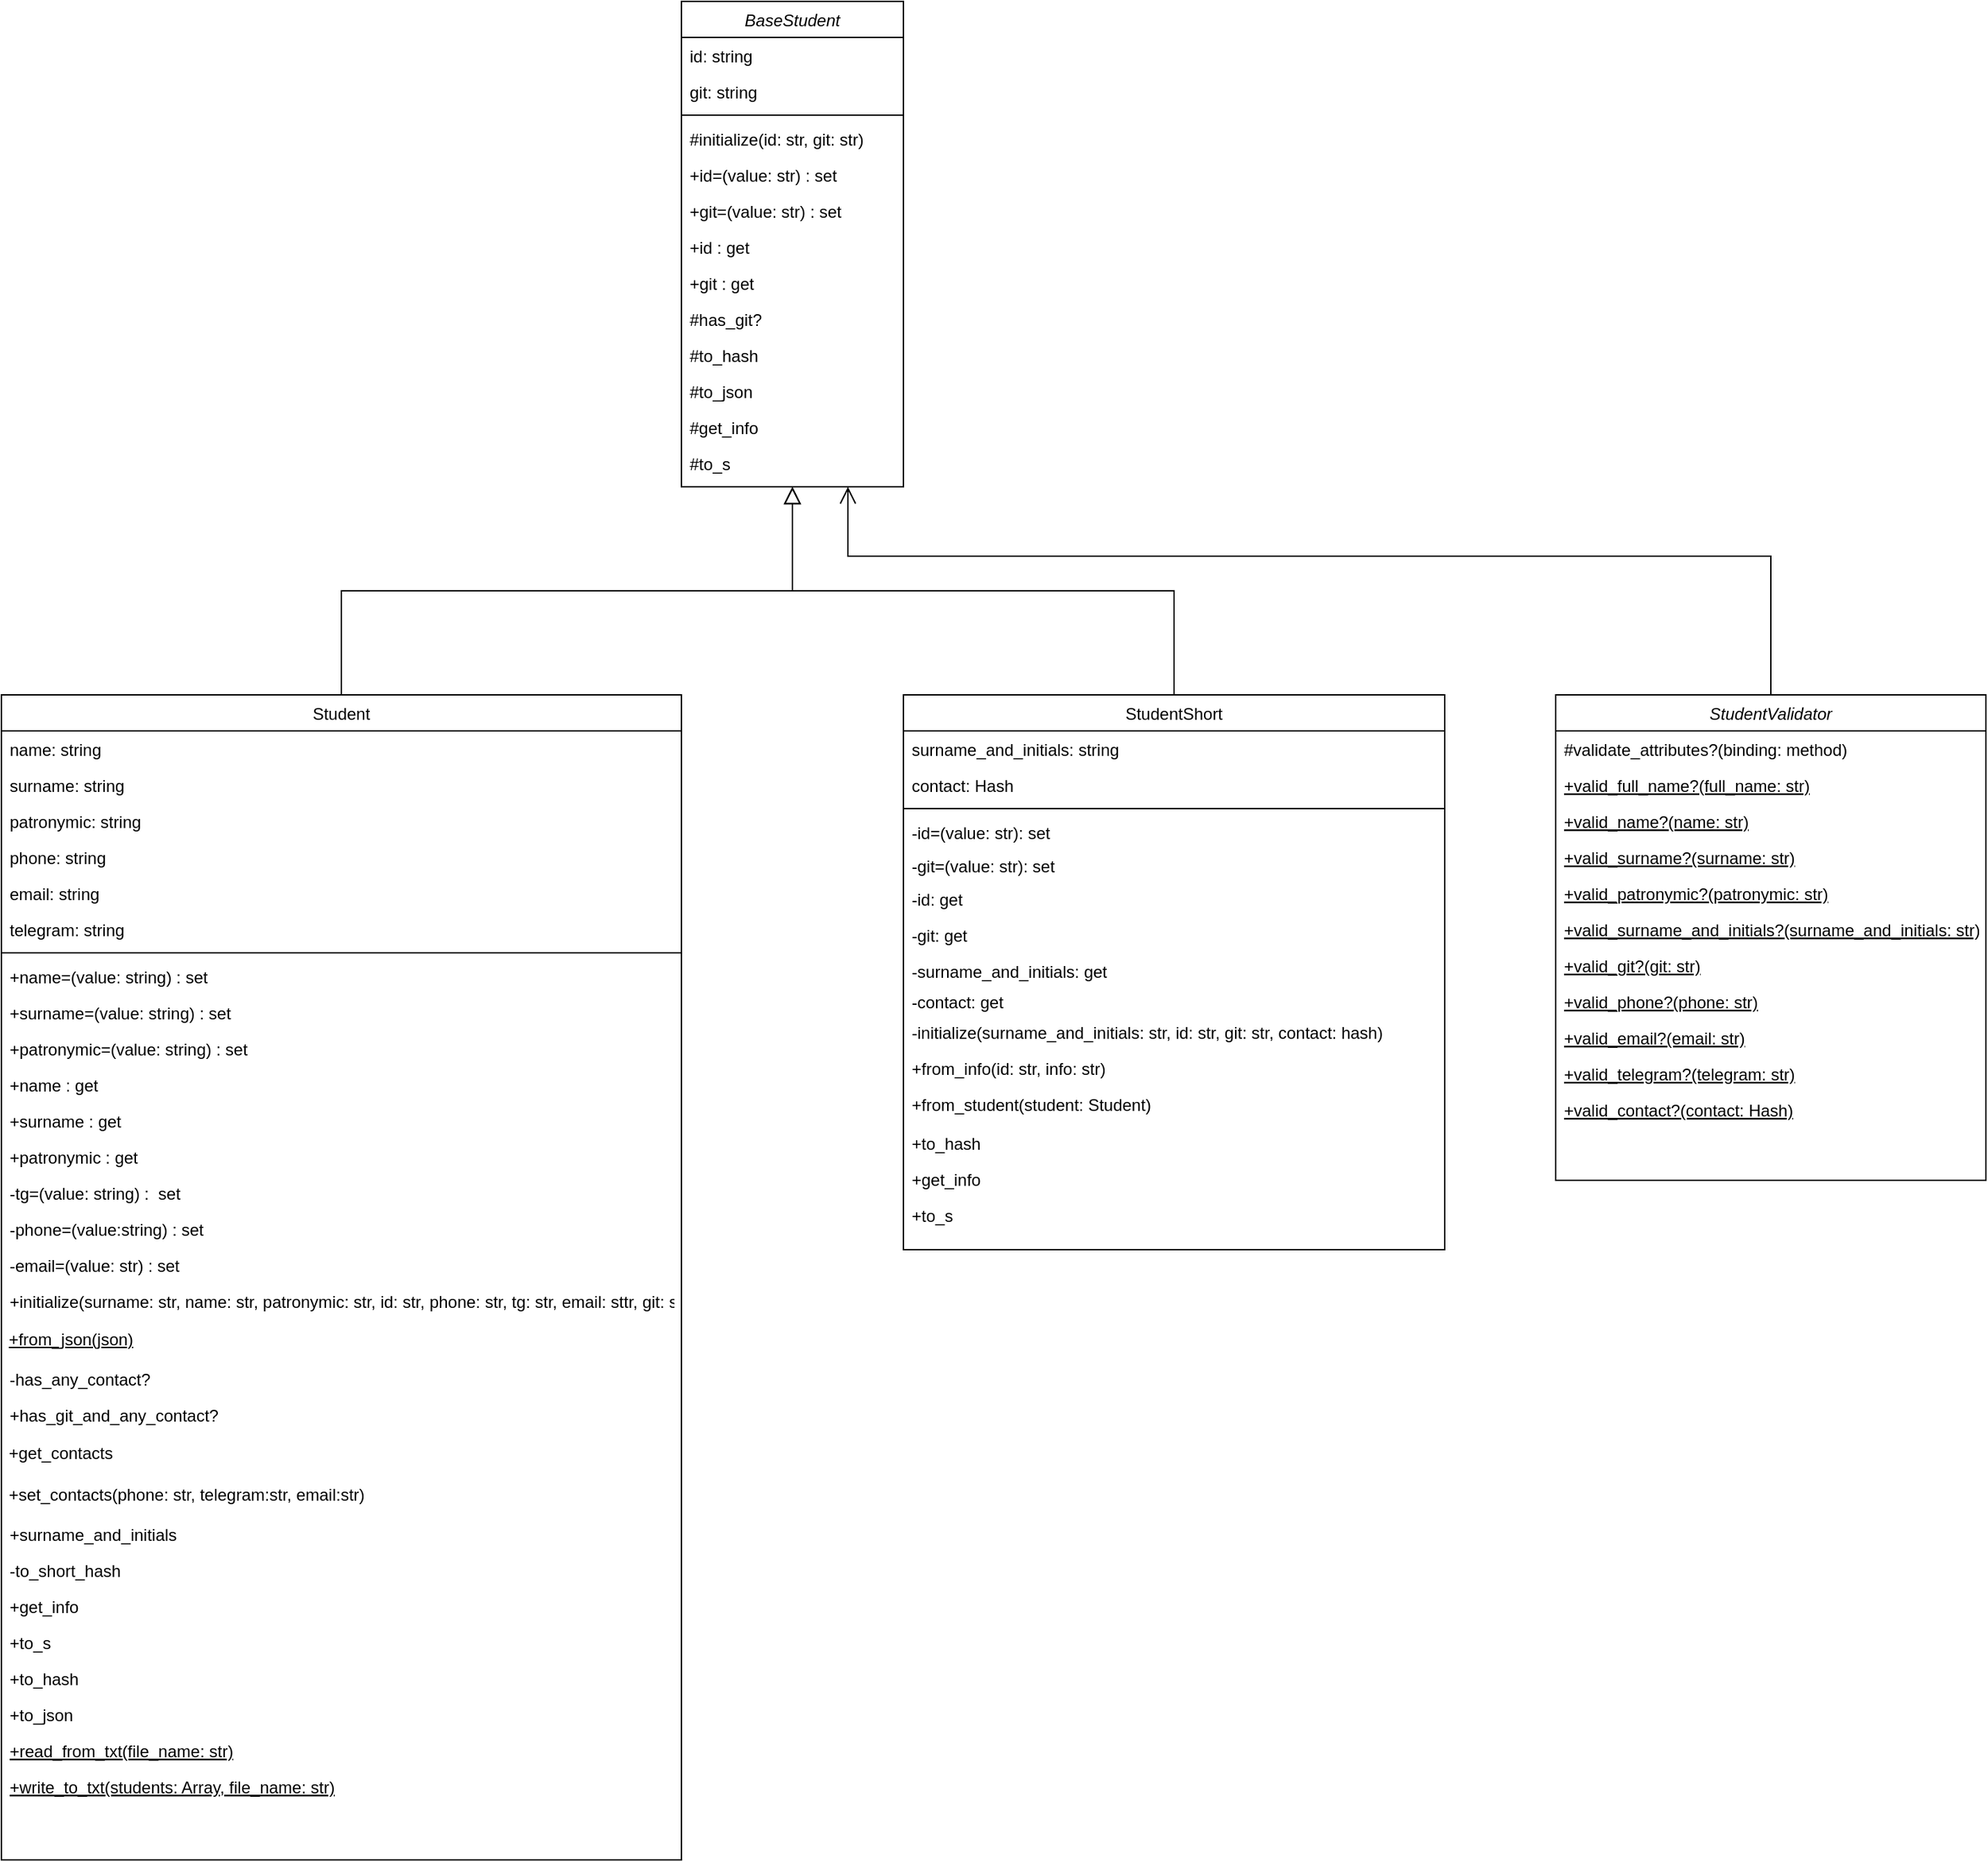 <mxfile version="24.8.3">
  <diagram id="C5RBs43oDa-KdzZeNtuy" name="Page-1">
    <mxGraphModel dx="1062" dy="1777" grid="1" gridSize="10" guides="1" tooltips="1" connect="1" arrows="1" fold="1" page="1" pageScale="1" pageWidth="827" pageHeight="1169" math="0" shadow="0">
      <root>
        <mxCell id="WIyWlLk6GJQsqaUBKTNV-0" />
        <mxCell id="WIyWlLk6GJQsqaUBKTNV-1" parent="WIyWlLk6GJQsqaUBKTNV-0" />
        <mxCell id="zkfFHV4jXpPFQw0GAbJ--0" value="BaseStudent" style="swimlane;fontStyle=2;align=center;verticalAlign=top;childLayout=stackLayout;horizontal=1;startSize=26;horizontalStack=0;resizeParent=1;resizeLast=0;collapsible=1;marginBottom=0;rounded=0;shadow=0;strokeWidth=1;" parent="WIyWlLk6GJQsqaUBKTNV-1" vertex="1">
          <mxGeometry x="520" y="-220" width="160" height="350" as="geometry">
            <mxRectangle x="230" y="140" width="160" height="26" as="alternateBounds" />
          </mxGeometry>
        </mxCell>
        <mxCell id="DaK7ERgDfzek0wE4DrNR-5" value="id: string " style="text;align=left;verticalAlign=top;spacingLeft=4;spacingRight=4;overflow=hidden;rotatable=0;points=[[0,0.5],[1,0.5]];portConstraint=eastwest;rounded=0;shadow=0;html=0;" parent="zkfFHV4jXpPFQw0GAbJ--0" vertex="1">
          <mxGeometry y="26" width="160" height="26" as="geometry" />
        </mxCell>
        <mxCell id="DaK7ERgDfzek0wE4DrNR-3" value="git: string&#xa; " style="text;align=left;verticalAlign=top;spacingLeft=4;spacingRight=4;overflow=hidden;rotatable=0;points=[[0,0.5],[1,0.5]];portConstraint=eastwest;rounded=0;shadow=0;html=0;" parent="zkfFHV4jXpPFQw0GAbJ--0" vertex="1">
          <mxGeometry y="52" width="160" height="26" as="geometry" />
        </mxCell>
        <mxCell id="zkfFHV4jXpPFQw0GAbJ--4" value="" style="line;html=1;strokeWidth=1;align=left;verticalAlign=middle;spacingTop=-1;spacingLeft=3;spacingRight=3;rotatable=0;labelPosition=right;points=[];portConstraint=eastwest;" parent="zkfFHV4jXpPFQw0GAbJ--0" vertex="1">
          <mxGeometry y="78" width="160" height="8" as="geometry" />
        </mxCell>
        <mxCell id="DaK7ERgDfzek0wE4DrNR-37" value="#initialize(id: str, git: str)" style="text;align=left;verticalAlign=top;spacingLeft=4;spacingRight=4;overflow=hidden;rotatable=0;points=[[0,0.5],[1,0.5]];portConstraint=eastwest;" parent="zkfFHV4jXpPFQw0GAbJ--0" vertex="1">
          <mxGeometry y="86" width="160" height="26" as="geometry" />
        </mxCell>
        <mxCell id="DaK7ERgDfzek0wE4DrNR-10" value="+id=(value: str) : set" style="text;align=left;verticalAlign=top;spacingLeft=4;spacingRight=4;overflow=hidden;rotatable=0;points=[[0,0.5],[1,0.5]];portConstraint=eastwest;" parent="zkfFHV4jXpPFQw0GAbJ--0" vertex="1">
          <mxGeometry y="112" width="160" height="26" as="geometry" />
        </mxCell>
        <mxCell id="DaK7ERgDfzek0wE4DrNR-35" value="+git=(value: str) : set" style="text;align=left;verticalAlign=top;spacingLeft=4;spacingRight=4;overflow=hidden;rotatable=0;points=[[0,0.5],[1,0.5]];portConstraint=eastwest;" parent="zkfFHV4jXpPFQw0GAbJ--0" vertex="1">
          <mxGeometry y="138" width="160" height="26" as="geometry" />
        </mxCell>
        <mxCell id="DaK7ERgDfzek0wE4DrNR-34" value="+id : get" style="text;align=left;verticalAlign=top;spacingLeft=4;spacingRight=4;overflow=hidden;rotatable=0;points=[[0,0.5],[1,0.5]];portConstraint=eastwest;" parent="zkfFHV4jXpPFQw0GAbJ--0" vertex="1">
          <mxGeometry y="164" width="160" height="26" as="geometry" />
        </mxCell>
        <mxCell id="DaK7ERgDfzek0wE4DrNR-32" value="+git : get" style="text;align=left;verticalAlign=top;spacingLeft=4;spacingRight=4;overflow=hidden;rotatable=0;points=[[0,0.5],[1,0.5]];portConstraint=eastwest;" parent="zkfFHV4jXpPFQw0GAbJ--0" vertex="1">
          <mxGeometry y="190" width="160" height="26" as="geometry" />
        </mxCell>
        <mxCell id="DaK7ERgDfzek0wE4DrNR-1" value="#has_git?" style="text;align=left;verticalAlign=top;spacingLeft=4;spacingRight=4;overflow=hidden;rotatable=0;points=[[0,0.5],[1,0.5]];portConstraint=eastwest;" parent="zkfFHV4jXpPFQw0GAbJ--0" vertex="1">
          <mxGeometry y="216" width="160" height="26" as="geometry" />
        </mxCell>
        <mxCell id="zkfFHV4jXpPFQw0GAbJ--5" value="#to_hash" style="text;align=left;verticalAlign=top;spacingLeft=4;spacingRight=4;overflow=hidden;rotatable=0;points=[[0,0.5],[1,0.5]];portConstraint=eastwest;" parent="zkfFHV4jXpPFQw0GAbJ--0" vertex="1">
          <mxGeometry y="242" width="160" height="26" as="geometry" />
        </mxCell>
        <mxCell id="rkT2CLuDJCGZjRkK9kf4-31" value="#to_json" style="text;align=left;verticalAlign=top;spacingLeft=4;spacingRight=4;overflow=hidden;rotatable=0;points=[[0,0.5],[1,0.5]];portConstraint=eastwest;" parent="zkfFHV4jXpPFQw0GAbJ--0" vertex="1">
          <mxGeometry y="268" width="160" height="26" as="geometry" />
        </mxCell>
        <mxCell id="rkT2CLuDJCGZjRkK9kf4-32" value="#get_info" style="text;align=left;verticalAlign=top;spacingLeft=4;spacingRight=4;overflow=hidden;rotatable=0;points=[[0,0.5],[1,0.5]];portConstraint=eastwest;" parent="zkfFHV4jXpPFQw0GAbJ--0" vertex="1">
          <mxGeometry y="294" width="160" height="26" as="geometry" />
        </mxCell>
        <mxCell id="rkT2CLuDJCGZjRkK9kf4-33" value="#to_s" style="text;align=left;verticalAlign=top;spacingLeft=4;spacingRight=4;overflow=hidden;rotatable=0;points=[[0,0.5],[1,0.5]];portConstraint=eastwest;" parent="zkfFHV4jXpPFQw0GAbJ--0" vertex="1">
          <mxGeometry y="320" width="160" height="26" as="geometry" />
        </mxCell>
        <mxCell id="zkfFHV4jXpPFQw0GAbJ--6" value="Student" style="swimlane;fontStyle=0;align=center;verticalAlign=top;childLayout=stackLayout;horizontal=1;startSize=26;horizontalStack=0;resizeParent=1;resizeLast=0;collapsible=1;marginBottom=0;rounded=0;shadow=0;strokeWidth=1;" parent="WIyWlLk6GJQsqaUBKTNV-1" vertex="1">
          <mxGeometry x="30" y="280" width="490" height="840" as="geometry">
            <mxRectangle x="130" y="380" width="160" height="26" as="alternateBounds" />
          </mxGeometry>
        </mxCell>
        <mxCell id="zkfFHV4jXpPFQw0GAbJ--7" value="name: string" style="text;align=left;verticalAlign=top;spacingLeft=4;spacingRight=4;overflow=hidden;rotatable=0;points=[[0,0.5],[1,0.5]];portConstraint=eastwest;" parent="zkfFHV4jXpPFQw0GAbJ--6" vertex="1">
          <mxGeometry y="26" width="490" height="26" as="geometry" />
        </mxCell>
        <mxCell id="zkfFHV4jXpPFQw0GAbJ--8" value="surname: string" style="text;align=left;verticalAlign=top;spacingLeft=4;spacingRight=4;overflow=hidden;rotatable=0;points=[[0,0.5],[1,0.5]];portConstraint=eastwest;rounded=0;shadow=0;html=0;" parent="zkfFHV4jXpPFQw0GAbJ--6" vertex="1">
          <mxGeometry y="52" width="490" height="26" as="geometry" />
        </mxCell>
        <mxCell id="hA9nvbCW1QsnM-zQuUA5-5" value="patronymic: string" style="text;align=left;verticalAlign=top;spacingLeft=4;spacingRight=4;overflow=hidden;rotatable=0;points=[[0,0.5],[1,0.5]];portConstraint=eastwest;rounded=0;shadow=0;html=0;" parent="zkfFHV4jXpPFQw0GAbJ--6" vertex="1">
          <mxGeometry y="78" width="490" height="26" as="geometry" />
        </mxCell>
        <mxCell id="rkT2CLuDJCGZjRkK9kf4-34" value="phone: string" style="text;align=left;verticalAlign=top;spacingLeft=4;spacingRight=4;overflow=hidden;rotatable=0;points=[[0,0.5],[1,0.5]];portConstraint=eastwest;rounded=0;shadow=0;html=0;" parent="zkfFHV4jXpPFQw0GAbJ--6" vertex="1">
          <mxGeometry y="104" width="490" height="26" as="geometry" />
        </mxCell>
        <mxCell id="rkT2CLuDJCGZjRkK9kf4-35" value="email: string" style="text;align=left;verticalAlign=top;spacingLeft=4;spacingRight=4;overflow=hidden;rotatable=0;points=[[0,0.5],[1,0.5]];portConstraint=eastwest;rounded=0;shadow=0;html=0;" parent="zkfFHV4jXpPFQw0GAbJ--6" vertex="1">
          <mxGeometry y="130" width="490" height="26" as="geometry" />
        </mxCell>
        <mxCell id="rkT2CLuDJCGZjRkK9kf4-36" value="telegram: string" style="text;align=left;verticalAlign=top;spacingLeft=4;spacingRight=4;overflow=hidden;rotatable=0;points=[[0,0.5],[1,0.5]];portConstraint=eastwest;rounded=0;shadow=0;html=0;" parent="zkfFHV4jXpPFQw0GAbJ--6" vertex="1">
          <mxGeometry y="156" width="490" height="26" as="geometry" />
        </mxCell>
        <mxCell id="zkfFHV4jXpPFQw0GAbJ--9" value="" style="line;html=1;strokeWidth=1;align=left;verticalAlign=middle;spacingTop=-1;spacingLeft=3;spacingRight=3;rotatable=0;labelPosition=right;points=[];portConstraint=eastwest;" parent="zkfFHV4jXpPFQw0GAbJ--6" vertex="1">
          <mxGeometry y="182" width="490" height="8" as="geometry" />
        </mxCell>
        <mxCell id="DaK7ERgDfzek0wE4DrNR-44" value="+name=(value: string) : set" style="text;align=left;verticalAlign=top;spacingLeft=4;spacingRight=4;overflow=hidden;rotatable=0;points=[[0,0.5],[1,0.5]];portConstraint=eastwest;" parent="zkfFHV4jXpPFQw0GAbJ--6" vertex="1">
          <mxGeometry y="190" width="490" height="26" as="geometry" />
        </mxCell>
        <mxCell id="DaK7ERgDfzek0wE4DrNR-43" value="+surname=(value: string) : set" style="text;align=left;verticalAlign=top;spacingLeft=4;spacingRight=4;overflow=hidden;rotatable=0;points=[[0,0.5],[1,0.5]];portConstraint=eastwest;" parent="zkfFHV4jXpPFQw0GAbJ--6" vertex="1">
          <mxGeometry y="216" width="490" height="26" as="geometry" />
        </mxCell>
        <mxCell id="DaK7ERgDfzek0wE4DrNR-42" value="+patronymic=(value: string) : set" style="text;align=left;verticalAlign=top;spacingLeft=4;spacingRight=4;overflow=hidden;rotatable=0;points=[[0,0.5],[1,0.5]];portConstraint=eastwest;" parent="zkfFHV4jXpPFQw0GAbJ--6" vertex="1">
          <mxGeometry y="242" width="490" height="26" as="geometry" />
        </mxCell>
        <mxCell id="DaK7ERgDfzek0wE4DrNR-38" value="+name : get" style="text;align=left;verticalAlign=top;spacingLeft=4;spacingRight=4;overflow=hidden;rotatable=0;points=[[0,0.5],[1,0.5]];portConstraint=eastwest;" parent="zkfFHV4jXpPFQw0GAbJ--6" vertex="1">
          <mxGeometry y="268" width="490" height="26" as="geometry" />
        </mxCell>
        <mxCell id="DaK7ERgDfzek0wE4DrNR-46" value="+surname : get" style="text;align=left;verticalAlign=top;spacingLeft=4;spacingRight=4;overflow=hidden;rotatable=0;points=[[0,0.5],[1,0.5]];portConstraint=eastwest;" parent="zkfFHV4jXpPFQw0GAbJ--6" vertex="1">
          <mxGeometry y="294" width="490" height="26" as="geometry" />
        </mxCell>
        <mxCell id="DaK7ERgDfzek0wE4DrNR-45" value="+patronymic : get" style="text;align=left;verticalAlign=top;spacingLeft=4;spacingRight=4;overflow=hidden;rotatable=0;points=[[0,0.5],[1,0.5]];portConstraint=eastwest;" parent="zkfFHV4jXpPFQw0GAbJ--6" vertex="1">
          <mxGeometry y="320" width="490" height="26" as="geometry" />
        </mxCell>
        <mxCell id="DaK7ERgDfzek0wE4DrNR-40" value="-tg=(value: string) :  set" style="text;align=left;verticalAlign=top;spacingLeft=4;spacingRight=4;overflow=hidden;rotatable=0;points=[[0,0.5],[1,0.5]];portConstraint=eastwest;" parent="zkfFHV4jXpPFQw0GAbJ--6" vertex="1">
          <mxGeometry y="346" width="490" height="26" as="geometry" />
        </mxCell>
        <mxCell id="DaK7ERgDfzek0wE4DrNR-41" value="-phone=(value:string) : set" style="text;align=left;verticalAlign=top;spacingLeft=4;spacingRight=4;overflow=hidden;rotatable=0;points=[[0,0.5],[1,0.5]];portConstraint=eastwest;" parent="zkfFHV4jXpPFQw0GAbJ--6" vertex="1">
          <mxGeometry y="372" width="490" height="26" as="geometry" />
        </mxCell>
        <mxCell id="DaK7ERgDfzek0wE4DrNR-39" value="-email=(value: str) : set" style="text;align=left;verticalAlign=top;spacingLeft=4;spacingRight=4;overflow=hidden;rotatable=0;points=[[0,0.5],[1,0.5]];portConstraint=eastwest;" parent="zkfFHV4jXpPFQw0GAbJ--6" vertex="1">
          <mxGeometry y="398" width="490" height="26" as="geometry" />
        </mxCell>
        <mxCell id="zkfFHV4jXpPFQw0GAbJ--11" value="+initialize(surname: str, name: str, patronymic: str, id: str, phone: str, tg: str, email: sttr, git: str)" style="text;align=left;verticalAlign=top;spacingLeft=4;spacingRight=4;overflow=hidden;rotatable=0;points=[[0,0.5],[1,0.5]];portConstraint=eastwest;" parent="zkfFHV4jXpPFQw0GAbJ--6" vertex="1">
          <mxGeometry y="424" width="490" height="26" as="geometry" />
        </mxCell>
        <mxCell id="rkT2CLuDJCGZjRkK9kf4-37" value="&amp;nbsp;&lt;u&gt;+from_json(json)&lt;/u&gt;" style="text;html=1;align=left;verticalAlign=middle;whiteSpace=wrap;rounded=0;" parent="zkfFHV4jXpPFQw0GAbJ--6" vertex="1">
          <mxGeometry y="450" width="490" height="30" as="geometry" />
        </mxCell>
        <mxCell id="hA9nvbCW1QsnM-zQuUA5-15" value="-has_any_contact?" style="text;align=left;verticalAlign=top;spacingLeft=4;spacingRight=4;overflow=hidden;rotatable=0;points=[[0,0.5],[1,0.5]];portConstraint=eastwest;fontStyle=0" parent="zkfFHV4jXpPFQw0GAbJ--6" vertex="1">
          <mxGeometry y="480" width="490" height="26" as="geometry" />
        </mxCell>
        <mxCell id="DaK7ERgDfzek0wE4DrNR-47" value="+has_git_and_any_contact?" style="text;align=left;verticalAlign=top;spacingLeft=4;spacingRight=4;overflow=hidden;rotatable=0;points=[[0,0.5],[1,0.5]];portConstraint=eastwest;fontStyle=0" parent="zkfFHV4jXpPFQw0GAbJ--6" vertex="1">
          <mxGeometry y="506" width="490" height="26" as="geometry" />
        </mxCell>
        <mxCell id="f9_wmxC5XZ2sHoWMa0am-0" value="&amp;nbsp;+get_contacts" style="text;html=1;align=left;verticalAlign=middle;whiteSpace=wrap;rounded=0;" parent="zkfFHV4jXpPFQw0GAbJ--6" vertex="1">
          <mxGeometry y="532" width="490" height="30" as="geometry" />
        </mxCell>
        <mxCell id="rkT2CLuDJCGZjRkK9kf4-38" value="&amp;nbsp;+set_contacts(phone: str, telegram:str, email:str)" style="text;html=1;align=left;verticalAlign=middle;whiteSpace=wrap;rounded=0;" parent="zkfFHV4jXpPFQw0GAbJ--6" vertex="1">
          <mxGeometry y="562" width="490" height="30" as="geometry" />
        </mxCell>
        <mxCell id="rkT2CLuDJCGZjRkK9kf4-39" value="+surname_and_initials" style="text;align=left;verticalAlign=top;spacingLeft=4;spacingRight=4;overflow=hidden;rotatable=0;points=[[0,0.5],[1,0.5]];portConstraint=eastwest;fontStyle=0" parent="zkfFHV4jXpPFQw0GAbJ--6" vertex="1">
          <mxGeometry y="592" width="490" height="26" as="geometry" />
        </mxCell>
        <mxCell id="rkT2CLuDJCGZjRkK9kf4-40" value="-to_short_hash" style="text;align=left;verticalAlign=top;spacingLeft=4;spacingRight=4;overflow=hidden;rotatable=0;points=[[0,0.5],[1,0.5]];portConstraint=eastwest;fontStyle=0" parent="zkfFHV4jXpPFQw0GAbJ--6" vertex="1">
          <mxGeometry y="618" width="490" height="26" as="geometry" />
        </mxCell>
        <mxCell id="DaK7ERgDfzek0wE4DrNR-49" value="+get_info" style="text;align=left;verticalAlign=top;spacingLeft=4;spacingRight=4;overflow=hidden;rotatable=0;points=[[0,0.5],[1,0.5]];portConstraint=eastwest;fontStyle=0" parent="zkfFHV4jXpPFQw0GAbJ--6" vertex="1">
          <mxGeometry y="644" width="490" height="26" as="geometry" />
        </mxCell>
        <mxCell id="hA9nvbCW1QsnM-zQuUA5-7" value="+to_s" style="text;align=left;verticalAlign=top;spacingLeft=4;spacingRight=4;overflow=hidden;rotatable=0;points=[[0,0.5],[1,0.5]];portConstraint=eastwest;" parent="zkfFHV4jXpPFQw0GAbJ--6" vertex="1">
          <mxGeometry y="670" width="490" height="26" as="geometry" />
        </mxCell>
        <mxCell id="rkT2CLuDJCGZjRkK9kf4-41" value="+to_hash" style="text;align=left;verticalAlign=top;spacingLeft=4;spacingRight=4;overflow=hidden;rotatable=0;points=[[0,0.5],[1,0.5]];portConstraint=eastwest;" parent="zkfFHV4jXpPFQw0GAbJ--6" vertex="1">
          <mxGeometry y="696" width="490" height="26" as="geometry" />
        </mxCell>
        <mxCell id="rkT2CLuDJCGZjRkK9kf4-42" value="+to_json" style="text;align=left;verticalAlign=top;spacingLeft=4;spacingRight=4;overflow=hidden;rotatable=0;points=[[0,0.5],[1,0.5]];portConstraint=eastwest;" parent="zkfFHV4jXpPFQw0GAbJ--6" vertex="1">
          <mxGeometry y="722" width="490" height="26" as="geometry" />
        </mxCell>
        <mxCell id="rkT2CLuDJCGZjRkK9kf4-43" value="+read_from_txt(file_name: str)" style="text;align=left;verticalAlign=top;spacingLeft=4;spacingRight=4;overflow=hidden;rotatable=0;points=[[0,0.5],[1,0.5]];portConstraint=eastwest;fontStyle=4" parent="zkfFHV4jXpPFQw0GAbJ--6" vertex="1">
          <mxGeometry y="748" width="490" height="26" as="geometry" />
        </mxCell>
        <mxCell id="rkT2CLuDJCGZjRkK9kf4-44" value="+write_to_txt(students: Array, file_name: str)" style="text;align=left;verticalAlign=top;spacingLeft=4;spacingRight=4;overflow=hidden;rotatable=0;points=[[0,0.5],[1,0.5]];portConstraint=eastwest;fontStyle=4" parent="zkfFHV4jXpPFQw0GAbJ--6" vertex="1">
          <mxGeometry y="774" width="490" height="26" as="geometry" />
        </mxCell>
        <mxCell id="zkfFHV4jXpPFQw0GAbJ--12" value="" style="endArrow=block;endSize=10;endFill=0;shadow=0;strokeWidth=1;rounded=0;edgeStyle=elbowEdgeStyle;elbow=vertical;" parent="WIyWlLk6GJQsqaUBKTNV-1" source="zkfFHV4jXpPFQw0GAbJ--6" target="zkfFHV4jXpPFQw0GAbJ--0" edge="1">
          <mxGeometry width="160" relative="1" as="geometry">
            <mxPoint x="306" y="193" as="sourcePoint" />
            <mxPoint x="306" y="193" as="targetPoint" />
          </mxGeometry>
        </mxCell>
        <mxCell id="zkfFHV4jXpPFQw0GAbJ--16" value="" style="endArrow=block;endSize=10;endFill=0;shadow=0;strokeWidth=1;rounded=0;edgeStyle=elbowEdgeStyle;elbow=vertical;exitX=0.5;exitY=0;exitDx=0;exitDy=0;" parent="WIyWlLk6GJQsqaUBKTNV-1" source="zkfFHV4jXpPFQw0GAbJ--17" target="zkfFHV4jXpPFQw0GAbJ--0" edge="1">
          <mxGeometry width="160" relative="1" as="geometry">
            <mxPoint x="516" y="350" as="sourcePoint" />
            <mxPoint x="416" y="261" as="targetPoint" />
          </mxGeometry>
        </mxCell>
        <mxCell id="zkfFHV4jXpPFQw0GAbJ--17" value="StudentShort" style="swimlane;fontStyle=0;align=center;verticalAlign=top;childLayout=stackLayout;horizontal=1;startSize=26;horizontalStack=0;resizeParent=1;resizeLast=0;collapsible=1;marginBottom=0;rounded=0;shadow=0;strokeWidth=1;" parent="WIyWlLk6GJQsqaUBKTNV-1" vertex="1">
          <mxGeometry x="680" y="280" width="390" height="400" as="geometry">
            <mxRectangle x="550" y="140" width="160" height="26" as="alternateBounds" />
          </mxGeometry>
        </mxCell>
        <mxCell id="zkfFHV4jXpPFQw0GAbJ--18" value="surname_and_initials: string" style="text;align=left;verticalAlign=top;spacingLeft=4;spacingRight=4;overflow=hidden;rotatable=0;points=[[0,0.5],[1,0.5]];portConstraint=eastwest;" parent="zkfFHV4jXpPFQw0GAbJ--17" vertex="1">
          <mxGeometry y="26" width="390" height="26" as="geometry" />
        </mxCell>
        <mxCell id="rkT2CLuDJCGZjRkK9kf4-47" value="contact: Hash" style="text;align=left;verticalAlign=top;spacingLeft=4;spacingRight=4;overflow=hidden;rotatable=0;points=[[0,0.5],[1,0.5]];portConstraint=eastwest;" parent="zkfFHV4jXpPFQw0GAbJ--17" vertex="1">
          <mxGeometry y="52" width="390" height="26" as="geometry" />
        </mxCell>
        <mxCell id="zkfFHV4jXpPFQw0GAbJ--23" value="" style="line;html=1;strokeWidth=1;align=left;verticalAlign=middle;spacingTop=-1;spacingLeft=3;spacingRight=3;rotatable=0;labelPosition=right;points=[];portConstraint=eastwest;" parent="zkfFHV4jXpPFQw0GAbJ--17" vertex="1">
          <mxGeometry y="78" width="390" height="8" as="geometry" />
        </mxCell>
        <mxCell id="oliquAKSLZ9o_IgNJF3V-0" value="-id=(value: str): set" style="text;align=left;verticalAlign=top;spacingLeft=4;spacingRight=4;overflow=hidden;rotatable=0;points=[[0,0.5],[1,0.5]];portConstraint=eastwest;" vertex="1" parent="zkfFHV4jXpPFQw0GAbJ--17">
          <mxGeometry y="86" width="390" height="24" as="geometry" />
        </mxCell>
        <mxCell id="oliquAKSLZ9o_IgNJF3V-1" value="-git=(value: str): set" style="text;align=left;verticalAlign=top;spacingLeft=4;spacingRight=4;overflow=hidden;rotatable=0;points=[[0,0.5],[1,0.5]];portConstraint=eastwest;" vertex="1" parent="zkfFHV4jXpPFQw0GAbJ--17">
          <mxGeometry y="110" width="390" height="24" as="geometry" />
        </mxCell>
        <mxCell id="rkT2CLuDJCGZjRkK9kf4-49" value="-id: get" style="text;align=left;verticalAlign=top;spacingLeft=4;spacingRight=4;overflow=hidden;rotatable=0;points=[[0,0.5],[1,0.5]];portConstraint=eastwest;" parent="zkfFHV4jXpPFQw0GAbJ--17" vertex="1">
          <mxGeometry y="134" width="390" height="26" as="geometry" />
        </mxCell>
        <mxCell id="rkT2CLuDJCGZjRkK9kf4-50" value="-git: get" style="text;align=left;verticalAlign=top;spacingLeft=4;spacingRight=4;overflow=hidden;rotatable=0;points=[[0,0.5],[1,0.5]];portConstraint=eastwest;" parent="zkfFHV4jXpPFQw0GAbJ--17" vertex="1">
          <mxGeometry y="160" width="390" height="26" as="geometry" />
        </mxCell>
        <mxCell id="wEu3qzO1atXNmpKXPWO0-0" value="-surname_and_initials: get" style="text;align=left;verticalAlign=top;spacingLeft=4;spacingRight=4;overflow=hidden;rotatable=0;points=[[0,0.5],[1,0.5]];portConstraint=eastwest;" parent="zkfFHV4jXpPFQw0GAbJ--17" vertex="1">
          <mxGeometry y="186" width="390" height="22" as="geometry" />
        </mxCell>
        <mxCell id="wEu3qzO1atXNmpKXPWO0-1" value="-contact: get" style="text;align=left;verticalAlign=top;spacingLeft=4;spacingRight=4;overflow=hidden;rotatable=0;points=[[0,0.5],[1,0.5]];portConstraint=eastwest;" parent="zkfFHV4jXpPFQw0GAbJ--17" vertex="1">
          <mxGeometry y="208" width="390" height="22" as="geometry" />
        </mxCell>
        <mxCell id="zkfFHV4jXpPFQw0GAbJ--24" value="-initialize(surname_and_initials: str, id: str, git: str, contact: hash)" style="text;align=left;verticalAlign=top;spacingLeft=4;spacingRight=4;overflow=hidden;rotatable=0;points=[[0,0.5],[1,0.5]];portConstraint=eastwest;" parent="zkfFHV4jXpPFQw0GAbJ--17" vertex="1">
          <mxGeometry y="230" width="390" height="26" as="geometry" />
        </mxCell>
        <mxCell id="zkfFHV4jXpPFQw0GAbJ--25" value="+from_info(id: str, info: str)" style="text;align=left;verticalAlign=top;spacingLeft=4;spacingRight=4;overflow=hidden;rotatable=0;points=[[0,0.5],[1,0.5]];portConstraint=eastwest;" parent="zkfFHV4jXpPFQw0GAbJ--17" vertex="1">
          <mxGeometry y="256" width="390" height="26" as="geometry" />
        </mxCell>
        <mxCell id="hA9nvbCW1QsnM-zQuUA5-35" value="+from_student(student: Student)" style="text;align=left;verticalAlign=top;spacingLeft=4;spacingRight=4;overflow=hidden;rotatable=0;points=[[0,0.5],[1,0.5]];portConstraint=eastwest;" parent="zkfFHV4jXpPFQw0GAbJ--17" vertex="1">
          <mxGeometry y="282" width="390" height="28" as="geometry" />
        </mxCell>
        <mxCell id="rkT2CLuDJCGZjRkK9kf4-28" value="+to_hash" style="text;align=left;verticalAlign=top;spacingLeft=4;spacingRight=4;overflow=hidden;rotatable=0;points=[[0,0.5],[1,0.5]];portConstraint=eastwest;" parent="zkfFHV4jXpPFQw0GAbJ--17" vertex="1">
          <mxGeometry y="310" width="390" height="26" as="geometry" />
        </mxCell>
        <mxCell id="rkT2CLuDJCGZjRkK9kf4-29" value="+get_info" style="text;align=left;verticalAlign=top;spacingLeft=4;spacingRight=4;overflow=hidden;rotatable=0;points=[[0,0.5],[1,0.5]];portConstraint=eastwest;" parent="zkfFHV4jXpPFQw0GAbJ--17" vertex="1">
          <mxGeometry y="336" width="390" height="26" as="geometry" />
        </mxCell>
        <mxCell id="rkT2CLuDJCGZjRkK9kf4-30" value="+to_s" style="text;align=left;verticalAlign=top;spacingLeft=4;spacingRight=4;overflow=hidden;rotatable=0;points=[[0,0.5],[1,0.5]];portConstraint=eastwest;" parent="zkfFHV4jXpPFQw0GAbJ--17" vertex="1">
          <mxGeometry y="362" width="390" height="22" as="geometry" />
        </mxCell>
        <mxCell id="rkT2CLuDJCGZjRkK9kf4-46" style="edgeStyle=orthogonalEdgeStyle;rounded=0;orthogonalLoop=1;jettySize=auto;html=1;endArrow=open;endFill=0;endSize=10;entryX=0.75;entryY=1;entryDx=0;entryDy=0;exitX=0.5;exitY=0;exitDx=0;exitDy=0;" parent="WIyWlLk6GJQsqaUBKTNV-1" source="rkT2CLuDJCGZjRkK9kf4-0" target="zkfFHV4jXpPFQw0GAbJ--0" edge="1">
          <mxGeometry relative="1" as="geometry">
            <mxPoint x="1310" y="280" as="sourcePoint" />
            <mxPoint x="640" y="150" as="targetPoint" />
            <Array as="points">
              <mxPoint x="1305" y="180" />
              <mxPoint x="640" y="180" />
            </Array>
          </mxGeometry>
        </mxCell>
        <mxCell id="rkT2CLuDJCGZjRkK9kf4-0" value="StudentValidator" style="swimlane;fontStyle=2;align=center;verticalAlign=top;childLayout=stackLayout;horizontal=1;startSize=26;horizontalStack=0;resizeParent=1;resizeLast=0;collapsible=1;marginBottom=0;rounded=0;shadow=0;strokeWidth=1;" parent="WIyWlLk6GJQsqaUBKTNV-1" vertex="1">
          <mxGeometry x="1150" y="280" width="310" height="350" as="geometry">
            <mxRectangle x="230" y="140" width="160" height="26" as="alternateBounds" />
          </mxGeometry>
        </mxCell>
        <mxCell id="rkT2CLuDJCGZjRkK9kf4-27" value="#validate_attributes?(binding: method)" style="text;align=left;verticalAlign=top;spacingLeft=4;spacingRight=4;overflow=hidden;rotatable=0;points=[[0,0.5],[1,0.5]];portConstraint=eastwest;fontStyle=0" parent="rkT2CLuDJCGZjRkK9kf4-0" vertex="1">
          <mxGeometry y="26" width="310" height="26" as="geometry" />
        </mxCell>
        <mxCell id="rkT2CLuDJCGZjRkK9kf4-16" value="+valid_full_name?(full_name: str)" style="text;align=left;verticalAlign=top;spacingLeft=4;spacingRight=4;overflow=hidden;rotatable=0;points=[[0,0.5],[1,0.5]];portConstraint=eastwest;fontStyle=4" parent="rkT2CLuDJCGZjRkK9kf4-0" vertex="1">
          <mxGeometry y="52" width="310" height="26" as="geometry" />
        </mxCell>
        <mxCell id="rkT2CLuDJCGZjRkK9kf4-21" value="+valid_name?(name: str)" style="text;align=left;verticalAlign=top;spacingLeft=4;spacingRight=4;overflow=hidden;rotatable=0;points=[[0,0.5],[1,0.5]];portConstraint=eastwest;fontStyle=4" parent="rkT2CLuDJCGZjRkK9kf4-0" vertex="1">
          <mxGeometry y="78" width="310" height="26" as="geometry" />
        </mxCell>
        <mxCell id="rkT2CLuDJCGZjRkK9kf4-22" value="+valid_surname?(surname: str)" style="text;align=left;verticalAlign=top;spacingLeft=4;spacingRight=4;overflow=hidden;rotatable=0;points=[[0,0.5],[1,0.5]];portConstraint=eastwest;fontStyle=4" parent="rkT2CLuDJCGZjRkK9kf4-0" vertex="1">
          <mxGeometry y="104" width="310" height="26" as="geometry" />
        </mxCell>
        <mxCell id="rkT2CLuDJCGZjRkK9kf4-23" value="+valid_patronymic?(patronymic: str)" style="text;align=left;verticalAlign=top;spacingLeft=4;spacingRight=4;overflow=hidden;rotatable=0;points=[[0,0.5],[1,0.5]];portConstraint=eastwest;fontStyle=4" parent="rkT2CLuDJCGZjRkK9kf4-0" vertex="1">
          <mxGeometry y="130" width="310" height="26" as="geometry" />
        </mxCell>
        <mxCell id="rkT2CLuDJCGZjRkK9kf4-20" value="+valid_surname_and_initials?(surname_and_initials: str)" style="text;align=left;verticalAlign=top;spacingLeft=4;spacingRight=4;overflow=hidden;rotatable=0;points=[[0,0.5],[1,0.5]];portConstraint=eastwest;fontStyle=4" parent="rkT2CLuDJCGZjRkK9kf4-0" vertex="1">
          <mxGeometry y="156" width="310" height="26" as="geometry" />
        </mxCell>
        <mxCell id="rkT2CLuDJCGZjRkK9kf4-17" value="+valid_git?(git: str)" style="text;align=left;verticalAlign=top;spacingLeft=4;spacingRight=4;overflow=hidden;rotatable=0;points=[[0,0.5],[1,0.5]];portConstraint=eastwest;fontStyle=4" parent="rkT2CLuDJCGZjRkK9kf4-0" vertex="1">
          <mxGeometry y="182" width="310" height="26" as="geometry" />
        </mxCell>
        <mxCell id="rkT2CLuDJCGZjRkK9kf4-19" value="+valid_phone?(phone: str)" style="text;align=left;verticalAlign=top;spacingLeft=4;spacingRight=4;overflow=hidden;rotatable=0;points=[[0,0.5],[1,0.5]];portConstraint=eastwest;fontStyle=4" parent="rkT2CLuDJCGZjRkK9kf4-0" vertex="1">
          <mxGeometry y="208" width="310" height="26" as="geometry" />
        </mxCell>
        <mxCell id="rkT2CLuDJCGZjRkK9kf4-25" value="+valid_email?(email: str)" style="text;align=left;verticalAlign=top;spacingLeft=4;spacingRight=4;overflow=hidden;rotatable=0;points=[[0,0.5],[1,0.5]];portConstraint=eastwest;fontStyle=4" parent="rkT2CLuDJCGZjRkK9kf4-0" vertex="1">
          <mxGeometry y="234" width="310" height="26" as="geometry" />
        </mxCell>
        <mxCell id="rkT2CLuDJCGZjRkK9kf4-26" value="+valid_telegram?(telegram: str)" style="text;align=left;verticalAlign=top;spacingLeft=4;spacingRight=4;overflow=hidden;rotatable=0;points=[[0,0.5],[1,0.5]];portConstraint=eastwest;fontStyle=4" parent="rkT2CLuDJCGZjRkK9kf4-0" vertex="1">
          <mxGeometry y="260" width="310" height="26" as="geometry" />
        </mxCell>
        <mxCell id="rkT2CLuDJCGZjRkK9kf4-24" value="+valid_contact?(contact: Hash)" style="text;align=left;verticalAlign=top;spacingLeft=4;spacingRight=4;overflow=hidden;rotatable=0;points=[[0,0.5],[1,0.5]];portConstraint=eastwest;fontStyle=4" parent="rkT2CLuDJCGZjRkK9kf4-0" vertex="1">
          <mxGeometry y="286" width="310" height="26" as="geometry" />
        </mxCell>
      </root>
    </mxGraphModel>
  </diagram>
</mxfile>
